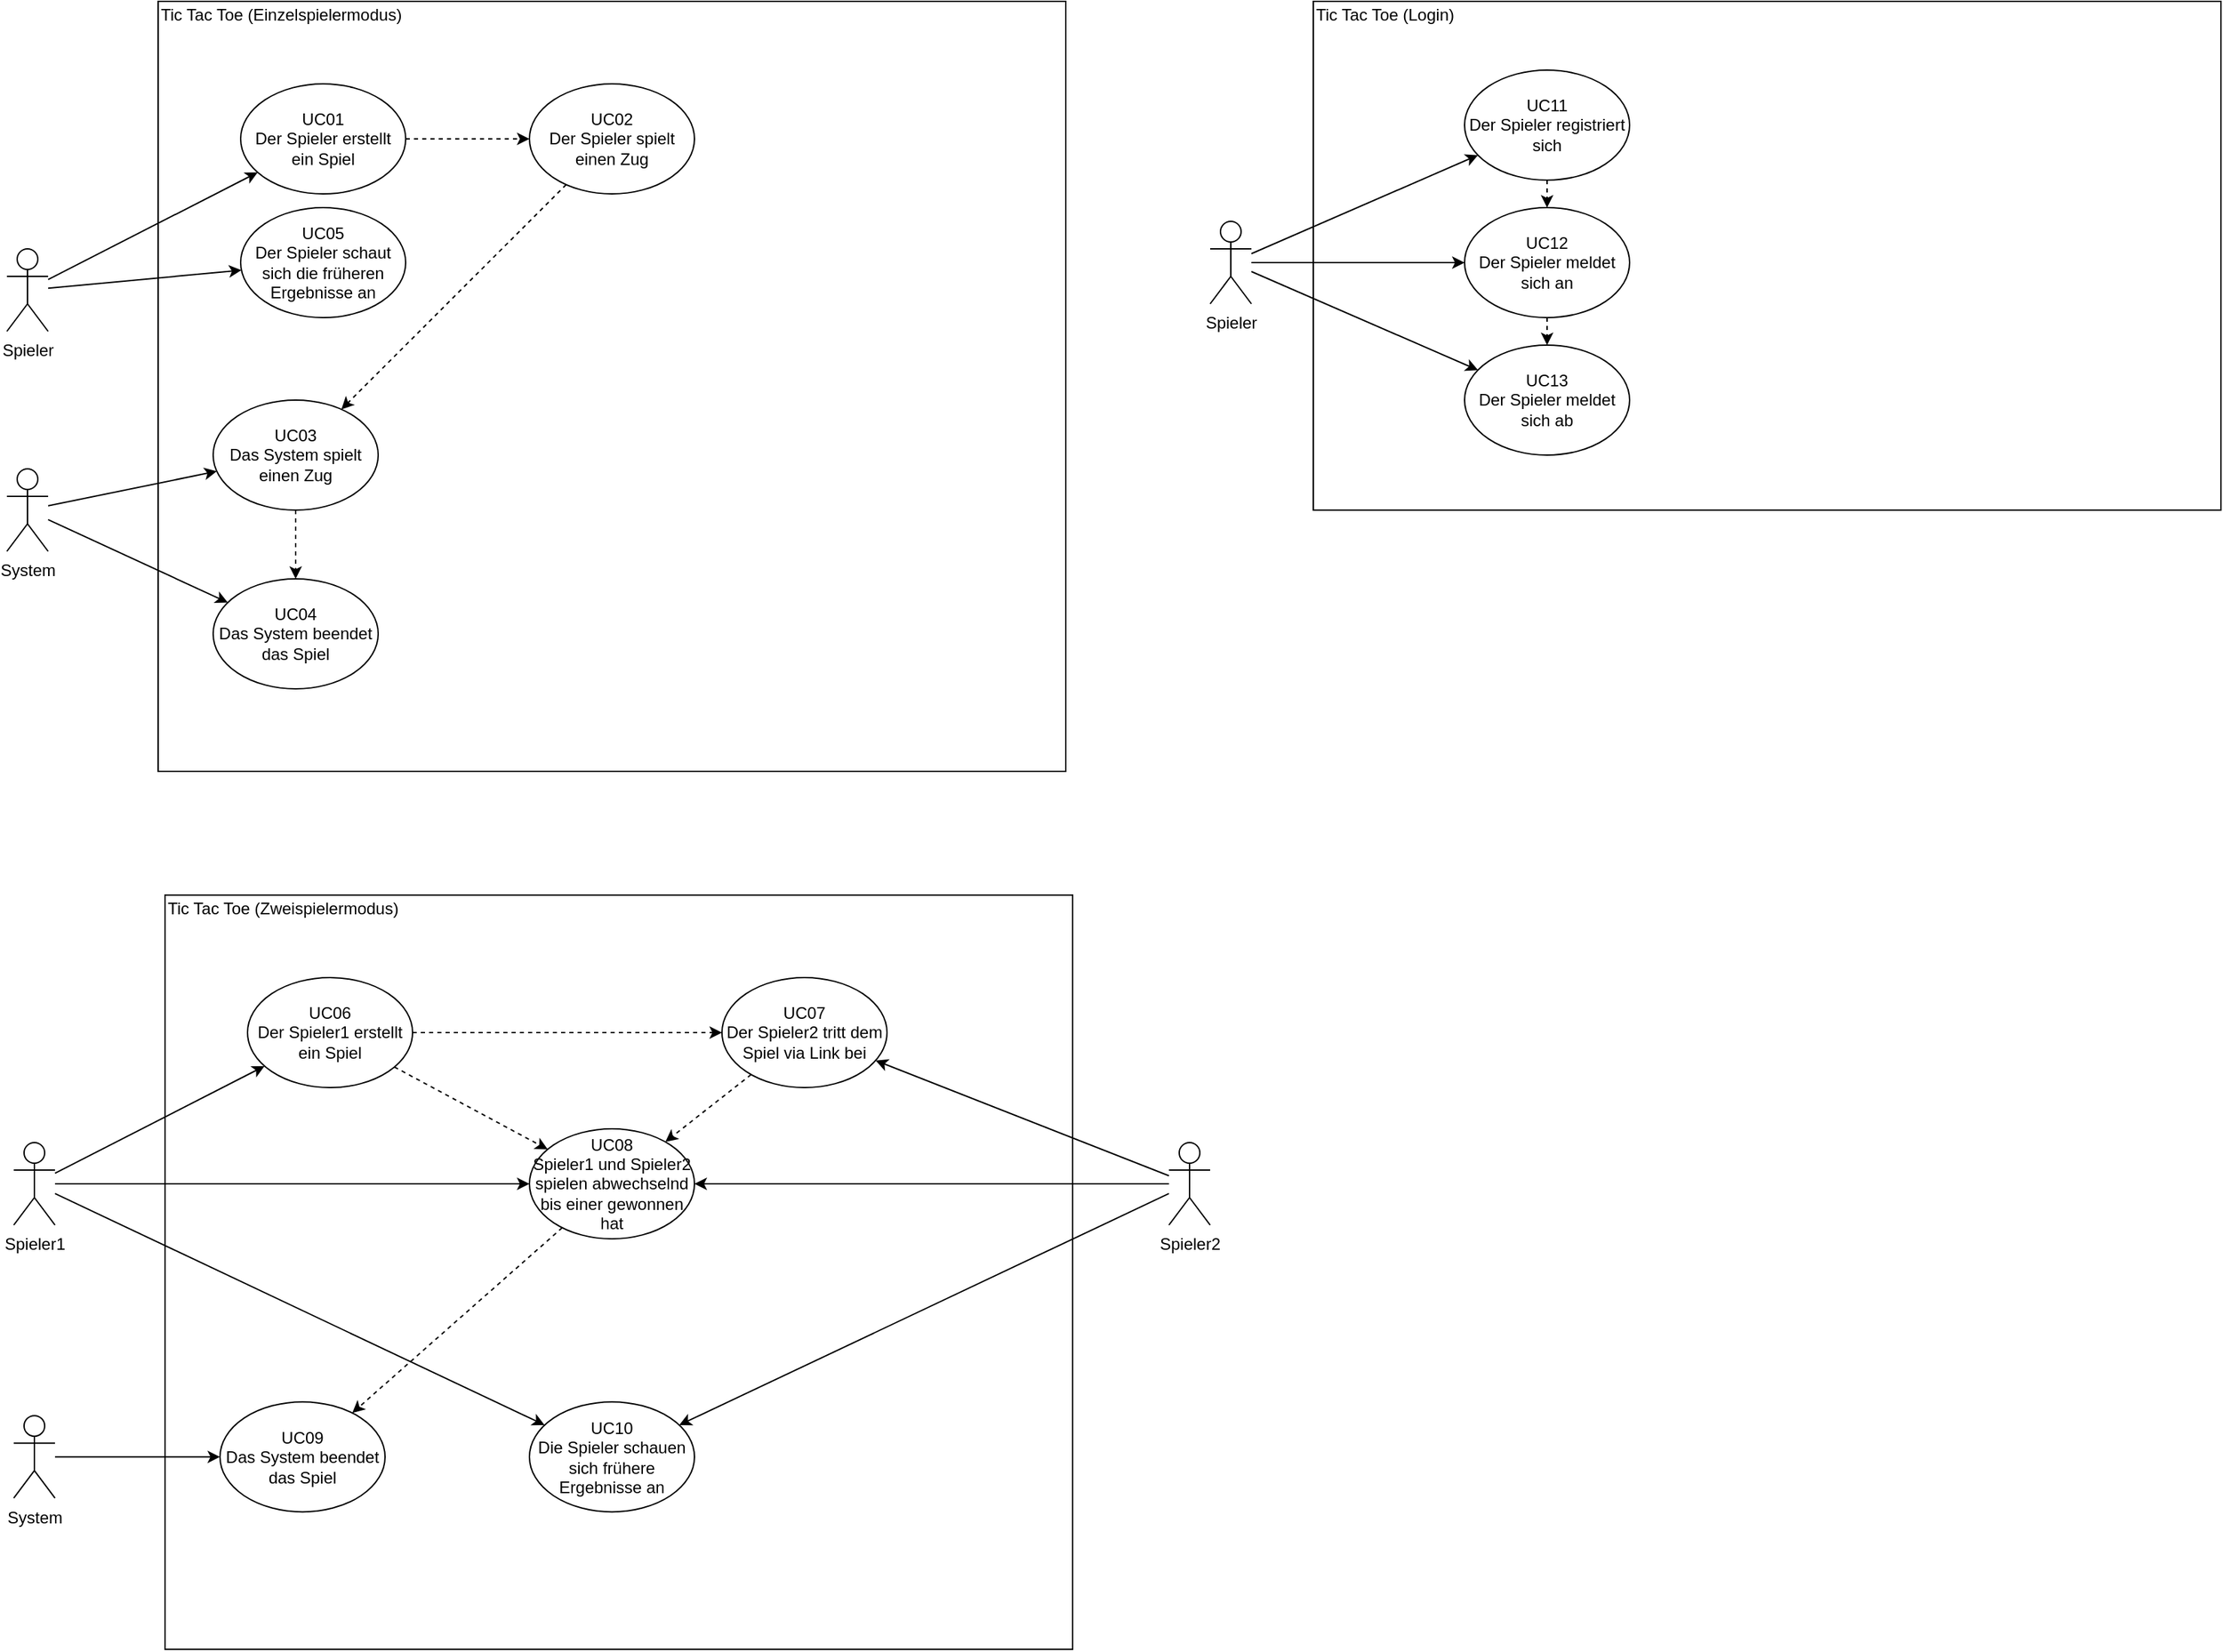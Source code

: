 <mxfile version="14.1.9" type="device"><diagram id="txf4iO5iv8UDEW2Hy3E0" name="Page-1"><mxGraphModel dx="1942" dy="1056" grid="1" gridSize="10" guides="1" tooltips="1" connect="1" arrows="1" fold="1" page="1" pageScale="1" pageWidth="850" pageHeight="1100" math="0" shadow="0"><root><mxCell id="0"/><mxCell id="1" parent="0"/><mxCell id="hDES7NWKPE5wLeEj7keq-5" value="" style="rounded=0;whiteSpace=wrap;html=1;align=left;" parent="1" vertex="1"><mxGeometry x="130" y="90" width="660" height="370" as="geometry"/></mxCell><mxCell id="tuy-hYb05zsuvv8RE5ym-2" value="" style="rounded=0;whiteSpace=wrap;html=1;" parent="1" vertex="1"><mxGeometry x="-710" y="90" width="660" height="560" as="geometry"/></mxCell><mxCell id="tuy-hYb05zsuvv8RE5ym-5" style="rounded=0;orthogonalLoop=1;jettySize=auto;html=1;" parent="1" source="tuy-hYb05zsuvv8RE5ym-1" target="tuy-hYb05zsuvv8RE5ym-3" edge="1"><mxGeometry relative="1" as="geometry"/></mxCell><mxCell id="tuy-hYb05zsuvv8RE5ym-25" style="edgeStyle=none;rounded=0;orthogonalLoop=1;jettySize=auto;html=1;" parent="1" source="tuy-hYb05zsuvv8RE5ym-1" target="tuy-hYb05zsuvv8RE5ym-23" edge="1"><mxGeometry relative="1" as="geometry"/></mxCell><mxCell id="tuy-hYb05zsuvv8RE5ym-1" value="Spieler&lt;br&gt;" style="shape=umlActor;verticalLabelPosition=bottom;labelBackgroundColor=#ffffff;verticalAlign=top;html=1;outlineConnect=0;" parent="1" vertex="1"><mxGeometry x="-820" y="270" width="30" height="60" as="geometry"/></mxCell><mxCell id="tuy-hYb05zsuvv8RE5ym-12" style="edgeStyle=orthogonalEdgeStyle;rounded=0;orthogonalLoop=1;jettySize=auto;html=1;dashed=1;" parent="1" source="tuy-hYb05zsuvv8RE5ym-3" target="tuy-hYb05zsuvv8RE5ym-7" edge="1"><mxGeometry relative="1" as="geometry"/></mxCell><mxCell id="tuy-hYb05zsuvv8RE5ym-3" value="UC01&lt;br&gt;Der Spieler erstellt ein Spiel&lt;br&gt;" style="ellipse;whiteSpace=wrap;html=1;" parent="1" vertex="1"><mxGeometry x="-650" y="150" width="120" height="80" as="geometry"/></mxCell><mxCell id="tuy-hYb05zsuvv8RE5ym-73" style="edgeStyle=none;rounded=0;orthogonalLoop=1;jettySize=auto;html=1;dashed=1;" parent="1" source="tuy-hYb05zsuvv8RE5ym-7" target="tuy-hYb05zsuvv8RE5ym-16" edge="1"><mxGeometry relative="1" as="geometry"/></mxCell><mxCell id="tuy-hYb05zsuvv8RE5ym-7" value="UC02&lt;br&gt;Der Spieler spielt einen Zug&lt;br&gt;" style="ellipse;whiteSpace=wrap;html=1;" parent="1" vertex="1"><mxGeometry x="-440" y="150" width="120" height="80" as="geometry"/></mxCell><mxCell id="tuy-hYb05zsuvv8RE5ym-10" value="Tic Tac Toe (Einzelspielermodus)" style="text;html=1;strokeColor=none;fillColor=none;align=left;verticalAlign=middle;whiteSpace=wrap;rounded=0;" parent="1" vertex="1"><mxGeometry x="-710" y="90" width="190" height="20" as="geometry"/></mxCell><mxCell id="tuy-hYb05zsuvv8RE5ym-17" style="edgeStyle=none;rounded=0;orthogonalLoop=1;jettySize=auto;html=1;" parent="1" source="tuy-hYb05zsuvv8RE5ym-15" target="tuy-hYb05zsuvv8RE5ym-16" edge="1"><mxGeometry relative="1" as="geometry"/></mxCell><mxCell id="tuy-hYb05zsuvv8RE5ym-22" style="edgeStyle=none;rounded=0;orthogonalLoop=1;jettySize=auto;html=1;" parent="1" source="tuy-hYb05zsuvv8RE5ym-15" target="tuy-hYb05zsuvv8RE5ym-18" edge="1"><mxGeometry relative="1" as="geometry"/></mxCell><mxCell id="tuy-hYb05zsuvv8RE5ym-15" value="&lt;div style=&quot;text-align: center&quot;&gt;&lt;span&gt;System&lt;/span&gt;&lt;/div&gt;" style="shape=umlActor;verticalLabelPosition=bottom;labelBackgroundColor=#ffffff;verticalAlign=top;html=1;outlineConnect=0;align=center;" parent="1" vertex="1"><mxGeometry x="-820" y="430" width="30" height="60" as="geometry"/></mxCell><mxCell id="tuy-hYb05zsuvv8RE5ym-74" style="edgeStyle=none;rounded=0;orthogonalLoop=1;jettySize=auto;html=1;dashed=1;" parent="1" source="tuy-hYb05zsuvv8RE5ym-16" target="tuy-hYb05zsuvv8RE5ym-18" edge="1"><mxGeometry relative="1" as="geometry"/></mxCell><mxCell id="tuy-hYb05zsuvv8RE5ym-16" value="UC03&lt;br&gt;Das System spielt einen Zug&lt;br&gt;" style="ellipse;whiteSpace=wrap;html=1;align=center;" parent="1" vertex="1"><mxGeometry x="-670" y="380" width="120" height="80" as="geometry"/></mxCell><mxCell id="tuy-hYb05zsuvv8RE5ym-18" value="UC04&lt;br&gt;Das System beendet das Spiel&lt;br&gt;" style="ellipse;whiteSpace=wrap;html=1;align=center;" parent="1" vertex="1"><mxGeometry x="-670" y="510" width="120" height="80" as="geometry"/></mxCell><mxCell id="tuy-hYb05zsuvv8RE5ym-23" value="UC05&lt;br&gt;Der Spieler schaut sich die früheren Ergebnisse an&lt;br&gt;" style="ellipse;whiteSpace=wrap;html=1;align=center;" parent="1" vertex="1"><mxGeometry x="-650" y="240" width="120" height="80" as="geometry"/></mxCell><mxCell id="tuy-hYb05zsuvv8RE5ym-30" value="" style="rounded=0;whiteSpace=wrap;html=1;" parent="1" vertex="1"><mxGeometry x="-705" y="740" width="660" height="548.57" as="geometry"/></mxCell><mxCell id="tuy-hYb05zsuvv8RE5ym-31" style="rounded=0;orthogonalLoop=1;jettySize=auto;html=1;" parent="1" source="tuy-hYb05zsuvv8RE5ym-34" target="tuy-hYb05zsuvv8RE5ym-36" edge="1"><mxGeometry relative="1" as="geometry"/></mxCell><mxCell id="tuy-hYb05zsuvv8RE5ym-60" style="edgeStyle=none;rounded=0;orthogonalLoop=1;jettySize=auto;html=1;" parent="1" source="tuy-hYb05zsuvv8RE5ym-34" target="tuy-hYb05zsuvv8RE5ym-58" edge="1"><mxGeometry relative="1" as="geometry"/></mxCell><mxCell id="tuy-hYb05zsuvv8RE5ym-75" style="edgeStyle=none;rounded=0;orthogonalLoop=1;jettySize=auto;html=1;" parent="1" source="tuy-hYb05zsuvv8RE5ym-34" target="tuy-hYb05zsuvv8RE5ym-71" edge="1"><mxGeometry relative="1" as="geometry"/></mxCell><mxCell id="tuy-hYb05zsuvv8RE5ym-34" value="Spieler1&lt;br&gt;" style="shape=umlActor;verticalLabelPosition=bottom;labelBackgroundColor=#ffffff;verticalAlign=top;html=1;outlineConnect=0;" parent="1" vertex="1"><mxGeometry x="-815" y="919.999" width="30" height="60" as="geometry"/></mxCell><mxCell id="tuy-hYb05zsuvv8RE5ym-49" style="edgeStyle=none;rounded=0;orthogonalLoop=1;jettySize=auto;html=1;dashed=1;" parent="1" source="tuy-hYb05zsuvv8RE5ym-36" target="tuy-hYb05zsuvv8RE5ym-58" edge="1"><mxGeometry relative="1" as="geometry"/></mxCell><mxCell id="tuy-hYb05zsuvv8RE5ym-36" value="UC06&lt;br&gt;Der Spieler1 erstellt ein Spiel" style="ellipse;whiteSpace=wrap;html=1;" parent="1" vertex="1"><mxGeometry x="-645" y="799.999" width="120" height="80" as="geometry"/></mxCell><mxCell id="tuy-hYb05zsuvv8RE5ym-38" value="Tic Tac Toe (Zweispielermodus)&lt;br&gt;" style="text;html=1;strokeColor=none;fillColor=none;align=left;verticalAlign=middle;whiteSpace=wrap;rounded=0;" parent="1" vertex="1"><mxGeometry x="-705" y="739.999" width="190" height="20" as="geometry"/></mxCell><mxCell id="tuy-hYb05zsuvv8RE5ym-61" style="edgeStyle=none;rounded=0;orthogonalLoop=1;jettySize=auto;html=1;" parent="1" source="tuy-hYb05zsuvv8RE5ym-47" target="tuy-hYb05zsuvv8RE5ym-58" edge="1"><mxGeometry relative="1" as="geometry"/></mxCell><mxCell id="tuy-hYb05zsuvv8RE5ym-77" style="edgeStyle=none;rounded=0;orthogonalLoop=1;jettySize=auto;html=1;" parent="1" source="tuy-hYb05zsuvv8RE5ym-47" target="tuy-hYb05zsuvv8RE5ym-71" edge="1"><mxGeometry relative="1" as="geometry"/></mxCell><mxCell id="tuy-hYb05zsuvv8RE5ym-47" value="Spieler2&lt;br&gt;" style="shape=umlActor;verticalLabelPosition=bottom;labelBackgroundColor=#ffffff;verticalAlign=top;html=1;outlineConnect=0;" parent="1" vertex="1"><mxGeometry x="25" y="919.999" width="30" height="60" as="geometry"/></mxCell><mxCell id="tuy-hYb05zsuvv8RE5ym-70" style="edgeStyle=none;rounded=0;orthogonalLoop=1;jettySize=auto;html=1;dashed=1;" parent="1" source="tuy-hYb05zsuvv8RE5ym-58" target="tuy-hYb05zsuvv8RE5ym-69" edge="1"><mxGeometry relative="1" as="geometry"/></mxCell><mxCell id="tuy-hYb05zsuvv8RE5ym-58" value="UC08&lt;br&gt;Spieler1 und Spieler2 spielen abwechselnd bis einer gewonnen hat" style="ellipse;whiteSpace=wrap;html=1;align=center;" parent="1" vertex="1"><mxGeometry x="-440" y="910" width="120" height="80" as="geometry"/></mxCell><mxCell id="tuy-hYb05zsuvv8RE5ym-67" style="edgeStyle=none;rounded=0;orthogonalLoop=1;jettySize=auto;html=1;" parent="1" source="tuy-hYb05zsuvv8RE5ym-68" target="tuy-hYb05zsuvv8RE5ym-69" edge="1"><mxGeometry relative="1" as="geometry"/></mxCell><mxCell id="tuy-hYb05zsuvv8RE5ym-68" value="&lt;div style=&quot;text-align: center&quot;&gt;&lt;span&gt;System&lt;/span&gt;&lt;/div&gt;" style="shape=umlActor;verticalLabelPosition=bottom;labelBackgroundColor=#ffffff;verticalAlign=top;html=1;outlineConnect=0;align=center;" parent="1" vertex="1"><mxGeometry x="-815" y="1118.57" width="30" height="60" as="geometry"/></mxCell><mxCell id="tuy-hYb05zsuvv8RE5ym-69" value="UC09&lt;br&gt;Das System beendet das Spiel" style="ellipse;whiteSpace=wrap;html=1;align=center;" parent="1" vertex="1"><mxGeometry x="-665" y="1108.57" width="120" height="80" as="geometry"/></mxCell><mxCell id="tuy-hYb05zsuvv8RE5ym-71" value="UC10&lt;br&gt;Die Spieler schauen sich frühere Ergebnisse an" style="ellipse;whiteSpace=wrap;html=1;align=center;" parent="1" vertex="1"><mxGeometry x="-440" y="1108.57" width="120" height="80" as="geometry"/></mxCell><mxCell id="hDES7NWKPE5wLeEj7keq-3" value="UC11&lt;br&gt;Der Spieler registriert sich" style="ellipse;whiteSpace=wrap;html=1;align=center;" parent="1" vertex="1"><mxGeometry x="240" y="140" width="120" height="80" as="geometry"/></mxCell><mxCell id="hDES7NWKPE5wLeEj7keq-4" value="UC12&lt;br&gt;Der Spieler meldet sich an" style="ellipse;whiteSpace=wrap;html=1;align=center;" parent="1" vertex="1"><mxGeometry x="240" y="240" width="120" height="80" as="geometry"/></mxCell><mxCell id="hDES7NWKPE5wLeEj7keq-6" value="Spieler&lt;br&gt;" style="shape=umlActor;verticalLabelPosition=bottom;labelBackgroundColor=#ffffff;verticalAlign=top;html=1;outlineConnect=0;" parent="1" vertex="1"><mxGeometry x="55" y="250" width="30" height="60" as="geometry"/></mxCell><mxCell id="hDES7NWKPE5wLeEj7keq-7" value="Tic Tac Toe (Login)" style="text;html=1;strokeColor=none;fillColor=none;align=left;verticalAlign=middle;whiteSpace=wrap;rounded=0;" parent="1" vertex="1"><mxGeometry x="130" y="90" width="190" height="20" as="geometry"/></mxCell><mxCell id="hDES7NWKPE5wLeEj7keq-9" style="edgeStyle=none;rounded=0;orthogonalLoop=1;jettySize=auto;html=1;" parent="1" source="hDES7NWKPE5wLeEj7keq-6" target="hDES7NWKPE5wLeEj7keq-3" edge="1"><mxGeometry relative="1" as="geometry"><mxPoint x="90" y="230.005" as="sourcePoint"/><mxPoint x="230.576" y="216.928" as="targetPoint"/></mxGeometry></mxCell><mxCell id="hDES7NWKPE5wLeEj7keq-10" style="edgeStyle=none;rounded=0;orthogonalLoop=1;jettySize=auto;html=1;" parent="1" source="hDES7NWKPE5wLeEj7keq-6" target="hDES7NWKPE5wLeEj7keq-4" edge="1"><mxGeometry relative="1" as="geometry"><mxPoint x="90" y="242.128" as="sourcePoint"/><mxPoint x="252.332" y="211.043" as="targetPoint"/></mxGeometry></mxCell><mxCell id="WSyme3-RVPjXGif0nlTH-2" value="UC07&lt;br&gt;Der Spieler2 tritt dem Spiel via Link bei" style="ellipse;whiteSpace=wrap;html=1;" vertex="1" parent="1"><mxGeometry x="-300" y="799.999" width="120" height="80" as="geometry"/></mxCell><mxCell id="WSyme3-RVPjXGif0nlTH-3" style="edgeStyle=none;rounded=0;orthogonalLoop=1;jettySize=auto;html=1;dashed=1;" edge="1" parent="1" source="tuy-hYb05zsuvv8RE5ym-36" target="WSyme3-RVPjXGif0nlTH-2"><mxGeometry relative="1" as="geometry"><mxPoint x="-528.09" y="874.938" as="sourcePoint"/><mxPoint x="-416.741" y="934.92" as="targetPoint"/></mxGeometry></mxCell><mxCell id="WSyme3-RVPjXGif0nlTH-4" style="edgeStyle=none;rounded=0;orthogonalLoop=1;jettySize=auto;html=1;dashed=1;" edge="1" parent="1" source="WSyme3-RVPjXGif0nlTH-2" target="tuy-hYb05zsuvv8RE5ym-58"><mxGeometry relative="1" as="geometry"><mxPoint x="-515" y="849.999" as="sourcePoint"/><mxPoint x="-290" y="849.999" as="targetPoint"/></mxGeometry></mxCell><mxCell id="WSyme3-RVPjXGif0nlTH-5" style="edgeStyle=none;rounded=0;orthogonalLoop=1;jettySize=auto;html=1;" edge="1" parent="1" source="tuy-hYb05zsuvv8RE5ym-47" target="WSyme3-RVPjXGif0nlTH-2"><mxGeometry relative="1" as="geometry"><mxPoint x="145" y="849.999" as="sourcePoint"/><mxPoint x="-200" y="850" as="targetPoint"/></mxGeometry></mxCell><mxCell id="WSyme3-RVPjXGif0nlTH-6" value="UC13&lt;br&gt;Der Spieler meldet sich ab" style="ellipse;whiteSpace=wrap;html=1;align=center;" vertex="1" parent="1"><mxGeometry x="240" y="340" width="120" height="80" as="geometry"/></mxCell><mxCell id="WSyme3-RVPjXGif0nlTH-7" style="edgeStyle=none;rounded=0;orthogonalLoop=1;jettySize=auto;html=1;" edge="1" parent="1" source="hDES7NWKPE5wLeEj7keq-6" target="WSyme3-RVPjXGif0nlTH-6"><mxGeometry relative="1" as="geometry"><mxPoint x="75" y="245" as="sourcePoint"/><mxPoint x="252.332" y="278.957" as="targetPoint"/></mxGeometry></mxCell><mxCell id="WSyme3-RVPjXGif0nlTH-8" style="edgeStyle=none;rounded=0;orthogonalLoop=1;jettySize=auto;html=1;dashed=1;" edge="1" parent="1" source="hDES7NWKPE5wLeEj7keq-3" target="hDES7NWKPE5wLeEj7keq-4"><mxGeometry relative="1" as="geometry"><mxPoint x="492.616" y="135.233" as="sourcePoint"/><mxPoint x="340.001" y="269.996" as="targetPoint"/></mxGeometry></mxCell><mxCell id="WSyme3-RVPjXGif0nlTH-9" style="edgeStyle=none;rounded=0;orthogonalLoop=1;jettySize=auto;html=1;dashed=1;" edge="1" parent="1" source="hDES7NWKPE5wLeEj7keq-4" target="WSyme3-RVPjXGif0nlTH-6"><mxGeometry relative="1" as="geometry"><mxPoint x="310" y="230" as="sourcePoint"/><mxPoint x="310" y="250" as="targetPoint"/></mxGeometry></mxCell></root></mxGraphModel></diagram></mxfile>